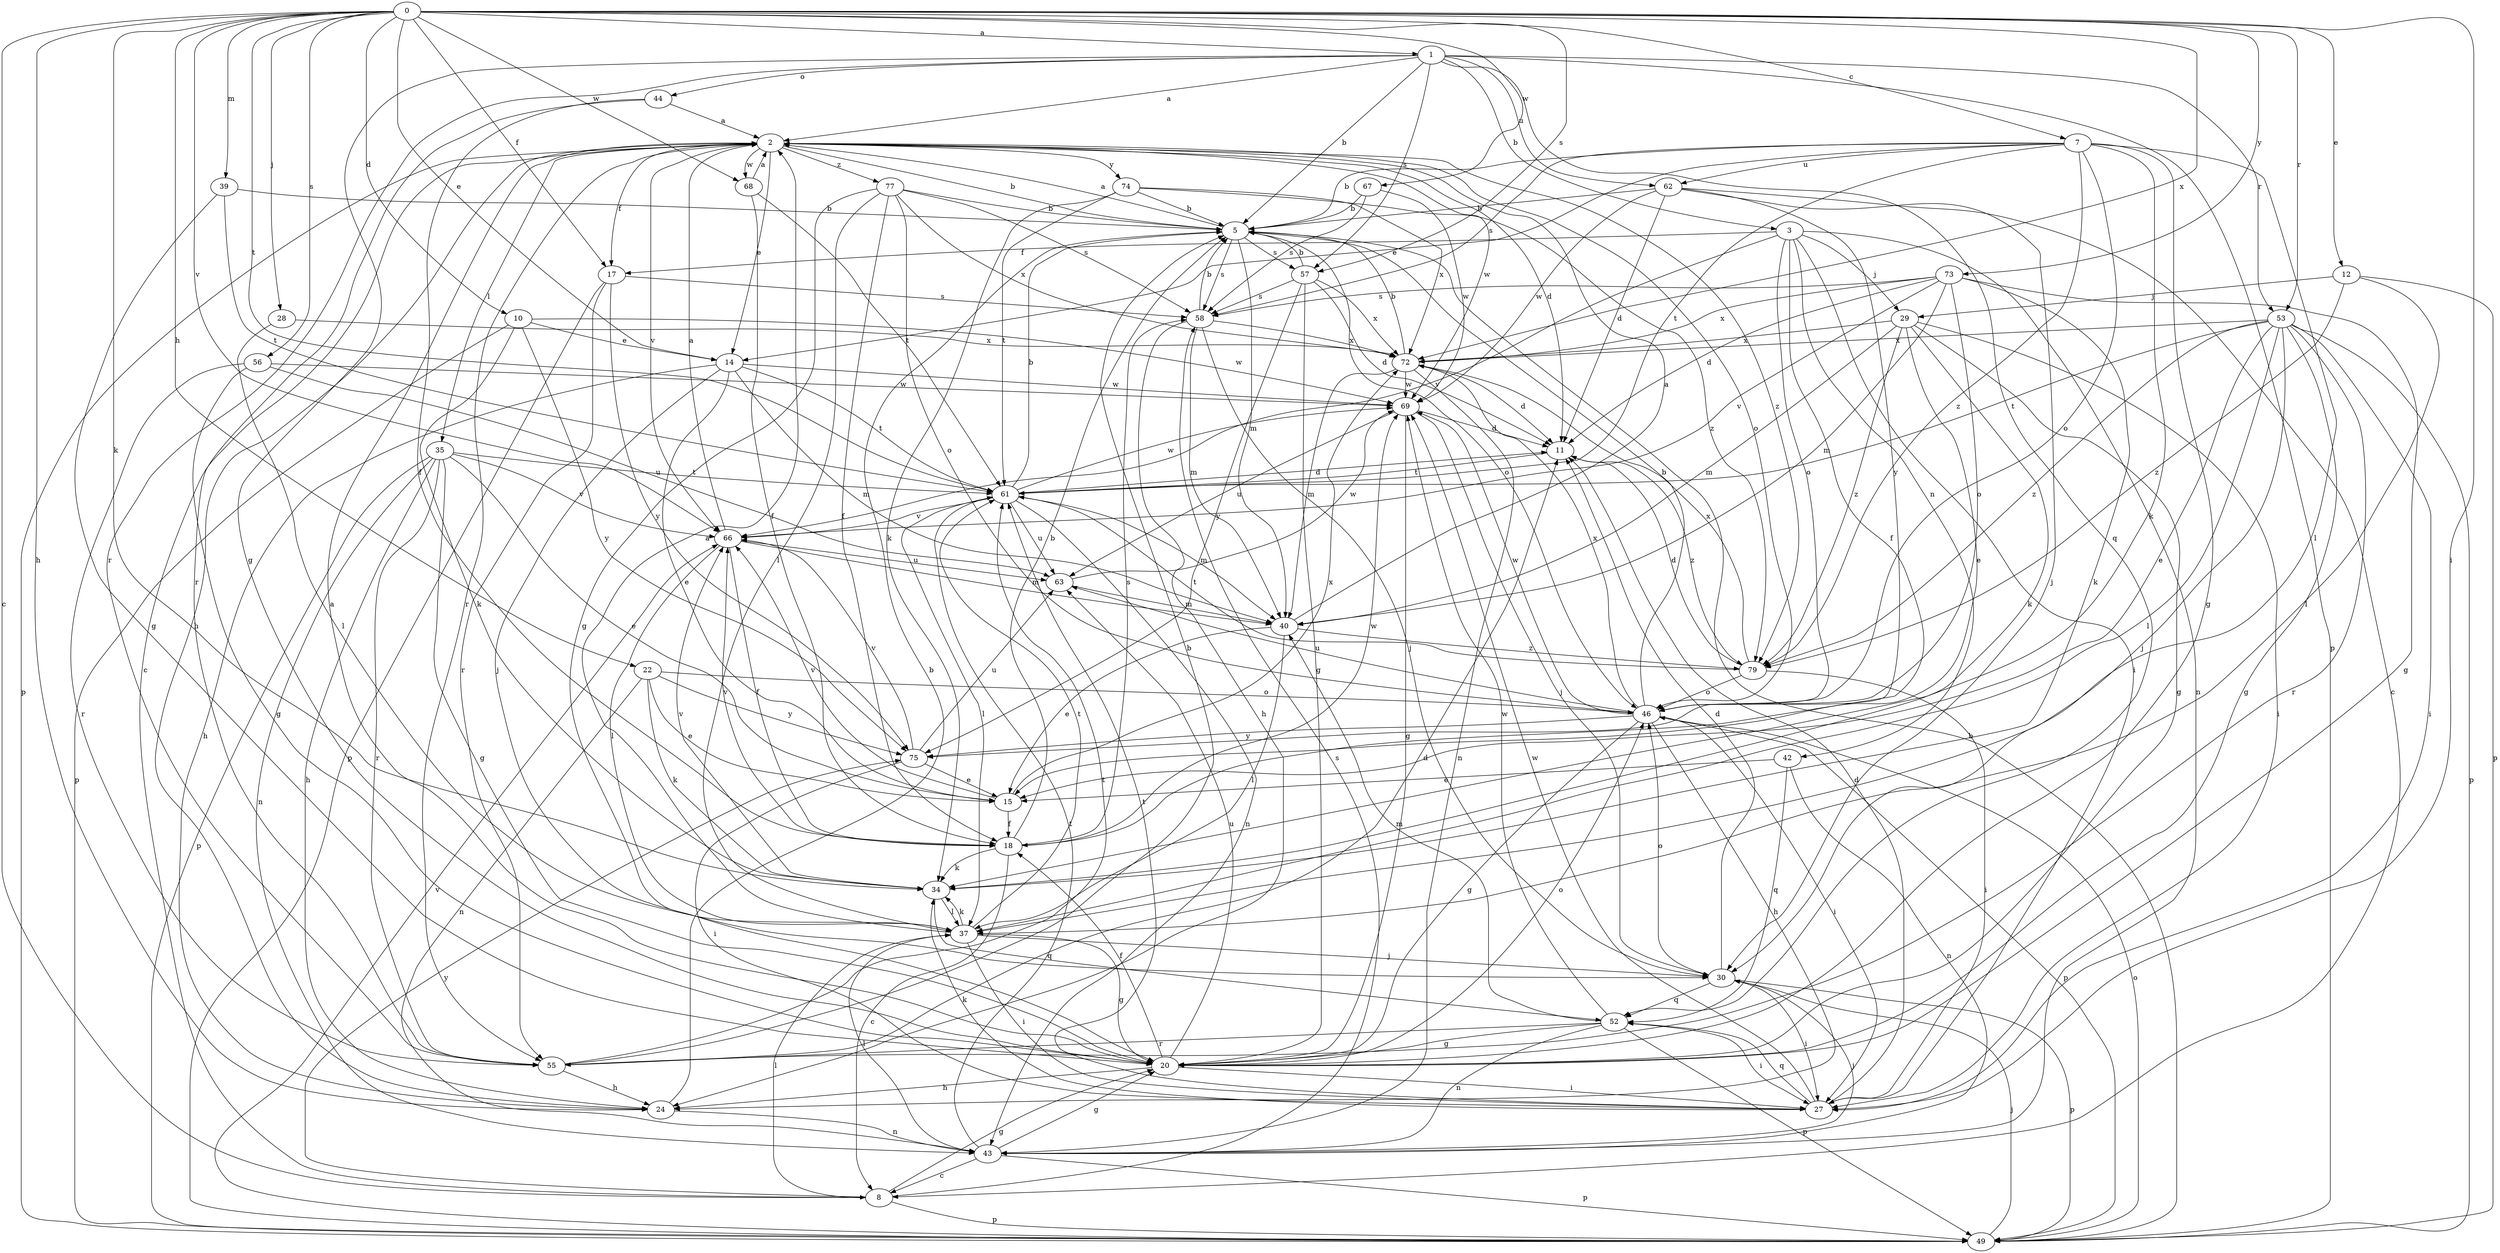strict digraph  {
0;
1;
2;
3;
5;
7;
8;
10;
11;
12;
14;
15;
17;
18;
20;
22;
24;
27;
28;
29;
30;
34;
35;
37;
39;
40;
42;
43;
44;
46;
49;
52;
53;
55;
56;
57;
58;
61;
62;
63;
66;
67;
68;
69;
72;
73;
74;
75;
77;
79;
0 -> 1  [label=a];
0 -> 7  [label=c];
0 -> 8  [label=c];
0 -> 10  [label=d];
0 -> 12  [label=e];
0 -> 14  [label=e];
0 -> 17  [label=f];
0 -> 22  [label=h];
0 -> 24  [label=h];
0 -> 27  [label=i];
0 -> 28  [label=j];
0 -> 34  [label=k];
0 -> 39  [label=m];
0 -> 53  [label=r];
0 -> 56  [label=s];
0 -> 57  [label=s];
0 -> 61  [label=t];
0 -> 66  [label=v];
0 -> 67  [label=w];
0 -> 68  [label=w];
0 -> 72  [label=x];
0 -> 73  [label=y];
1 -> 2  [label=a];
1 -> 3  [label=b];
1 -> 5  [label=b];
1 -> 20  [label=g];
1 -> 44  [label=o];
1 -> 49  [label=p];
1 -> 52  [label=q];
1 -> 53  [label=r];
1 -> 55  [label=r];
1 -> 57  [label=s];
1 -> 62  [label=u];
2 -> 5  [label=b];
2 -> 8  [label=c];
2 -> 11  [label=d];
2 -> 14  [label=e];
2 -> 17  [label=f];
2 -> 24  [label=h];
2 -> 35  [label=l];
2 -> 46  [label=o];
2 -> 49  [label=p];
2 -> 55  [label=r];
2 -> 66  [label=v];
2 -> 68  [label=w];
2 -> 69  [label=w];
2 -> 74  [label=y];
2 -> 77  [label=z];
2 -> 79  [label=z];
3 -> 17  [label=f];
3 -> 18  [label=f];
3 -> 27  [label=i];
3 -> 29  [label=j];
3 -> 42  [label=n];
3 -> 43  [label=n];
3 -> 46  [label=o];
3 -> 66  [label=v];
5 -> 2  [label=a];
5 -> 40  [label=m];
5 -> 46  [label=o];
5 -> 57  [label=s];
5 -> 58  [label=s];
7 -> 5  [label=b];
7 -> 14  [label=e];
7 -> 20  [label=g];
7 -> 34  [label=k];
7 -> 37  [label=l];
7 -> 46  [label=o];
7 -> 58  [label=s];
7 -> 61  [label=t];
7 -> 62  [label=u];
7 -> 79  [label=z];
8 -> 20  [label=g];
8 -> 37  [label=l];
8 -> 49  [label=p];
8 -> 58  [label=s];
8 -> 75  [label=y];
10 -> 14  [label=e];
10 -> 34  [label=k];
10 -> 49  [label=p];
10 -> 69  [label=w];
10 -> 75  [label=y];
11 -> 61  [label=t];
11 -> 79  [label=z];
12 -> 29  [label=j];
12 -> 37  [label=l];
12 -> 49  [label=p];
12 -> 79  [label=z];
14 -> 15  [label=e];
14 -> 24  [label=h];
14 -> 30  [label=j];
14 -> 40  [label=m];
14 -> 61  [label=t];
14 -> 69  [label=w];
15 -> 18  [label=f];
15 -> 66  [label=v];
15 -> 72  [label=x];
17 -> 49  [label=p];
17 -> 55  [label=r];
17 -> 58  [label=s];
17 -> 75  [label=y];
18 -> 5  [label=b];
18 -> 8  [label=c];
18 -> 34  [label=k];
18 -> 58  [label=s];
18 -> 66  [label=v];
18 -> 69  [label=w];
20 -> 2  [label=a];
20 -> 18  [label=f];
20 -> 24  [label=h];
20 -> 27  [label=i];
20 -> 46  [label=o];
20 -> 63  [label=u];
22 -> 15  [label=e];
22 -> 34  [label=k];
22 -> 43  [label=n];
22 -> 46  [label=o];
22 -> 75  [label=y];
24 -> 5  [label=b];
24 -> 43  [label=n];
27 -> 11  [label=d];
27 -> 34  [label=k];
27 -> 52  [label=q];
27 -> 61  [label=t];
27 -> 69  [label=w];
28 -> 37  [label=l];
28 -> 72  [label=x];
29 -> 15  [label=e];
29 -> 20  [label=g];
29 -> 27  [label=i];
29 -> 34  [label=k];
29 -> 40  [label=m];
29 -> 72  [label=x];
29 -> 79  [label=z];
30 -> 11  [label=d];
30 -> 27  [label=i];
30 -> 46  [label=o];
30 -> 49  [label=p];
30 -> 52  [label=q];
34 -> 37  [label=l];
34 -> 52  [label=q];
34 -> 66  [label=v];
35 -> 15  [label=e];
35 -> 20  [label=g];
35 -> 24  [label=h];
35 -> 43  [label=n];
35 -> 49  [label=p];
35 -> 55  [label=r];
35 -> 61  [label=t];
35 -> 66  [label=v];
37 -> 2  [label=a];
37 -> 20  [label=g];
37 -> 27  [label=i];
37 -> 30  [label=j];
37 -> 34  [label=k];
37 -> 61  [label=t];
39 -> 5  [label=b];
39 -> 20  [label=g];
39 -> 61  [label=t];
40 -> 2  [label=a];
40 -> 15  [label=e];
40 -> 37  [label=l];
40 -> 79  [label=z];
42 -> 15  [label=e];
42 -> 43  [label=n];
42 -> 52  [label=q];
43 -> 8  [label=c];
43 -> 20  [label=g];
43 -> 30  [label=j];
43 -> 37  [label=l];
43 -> 49  [label=p];
43 -> 61  [label=t];
44 -> 2  [label=a];
44 -> 18  [label=f];
44 -> 55  [label=r];
46 -> 5  [label=b];
46 -> 20  [label=g];
46 -> 24  [label=h];
46 -> 27  [label=i];
46 -> 49  [label=p];
46 -> 63  [label=u];
46 -> 69  [label=w];
46 -> 72  [label=x];
46 -> 75  [label=y];
49 -> 5  [label=b];
49 -> 30  [label=j];
49 -> 46  [label=o];
49 -> 66  [label=v];
52 -> 20  [label=g];
52 -> 27  [label=i];
52 -> 40  [label=m];
52 -> 43  [label=n];
52 -> 49  [label=p];
52 -> 55  [label=r];
52 -> 69  [label=w];
53 -> 15  [label=e];
53 -> 20  [label=g];
53 -> 27  [label=i];
53 -> 30  [label=j];
53 -> 37  [label=l];
53 -> 49  [label=p];
53 -> 55  [label=r];
53 -> 61  [label=t];
53 -> 72  [label=x];
53 -> 79  [label=z];
55 -> 5  [label=b];
55 -> 11  [label=d];
55 -> 24  [label=h];
55 -> 61  [label=t];
56 -> 20  [label=g];
56 -> 55  [label=r];
56 -> 63  [label=u];
56 -> 69  [label=w];
57 -> 5  [label=b];
57 -> 11  [label=d];
57 -> 20  [label=g];
57 -> 58  [label=s];
57 -> 72  [label=x];
57 -> 75  [label=y];
58 -> 5  [label=b];
58 -> 24  [label=h];
58 -> 30  [label=j];
58 -> 40  [label=m];
58 -> 72  [label=x];
61 -> 5  [label=b];
61 -> 11  [label=d];
61 -> 37  [label=l];
61 -> 40  [label=m];
61 -> 43  [label=n];
61 -> 63  [label=u];
61 -> 66  [label=v];
61 -> 69  [label=w];
62 -> 5  [label=b];
62 -> 8  [label=c];
62 -> 11  [label=d];
62 -> 30  [label=j];
62 -> 69  [label=w];
62 -> 75  [label=y];
63 -> 40  [label=m];
63 -> 69  [label=w];
66 -> 2  [label=a];
66 -> 18  [label=f];
66 -> 37  [label=l];
66 -> 40  [label=m];
66 -> 63  [label=u];
67 -> 5  [label=b];
67 -> 58  [label=s];
67 -> 69  [label=w];
68 -> 2  [label=a];
68 -> 18  [label=f];
68 -> 61  [label=t];
69 -> 11  [label=d];
69 -> 20  [label=g];
69 -> 30  [label=j];
69 -> 63  [label=u];
72 -> 5  [label=b];
72 -> 11  [label=d];
72 -> 40  [label=m];
72 -> 43  [label=n];
72 -> 69  [label=w];
73 -> 11  [label=d];
73 -> 20  [label=g];
73 -> 34  [label=k];
73 -> 40  [label=m];
73 -> 46  [label=o];
73 -> 58  [label=s];
73 -> 66  [label=v];
73 -> 72  [label=x];
74 -> 5  [label=b];
74 -> 34  [label=k];
74 -> 61  [label=t];
74 -> 72  [label=x];
74 -> 79  [label=z];
75 -> 15  [label=e];
75 -> 27  [label=i];
75 -> 63  [label=u];
75 -> 66  [label=v];
77 -> 5  [label=b];
77 -> 18  [label=f];
77 -> 20  [label=g];
77 -> 37  [label=l];
77 -> 46  [label=o];
77 -> 58  [label=s];
77 -> 72  [label=x];
79 -> 11  [label=d];
79 -> 27  [label=i];
79 -> 46  [label=o];
79 -> 61  [label=t];
79 -> 72  [label=x];
}
